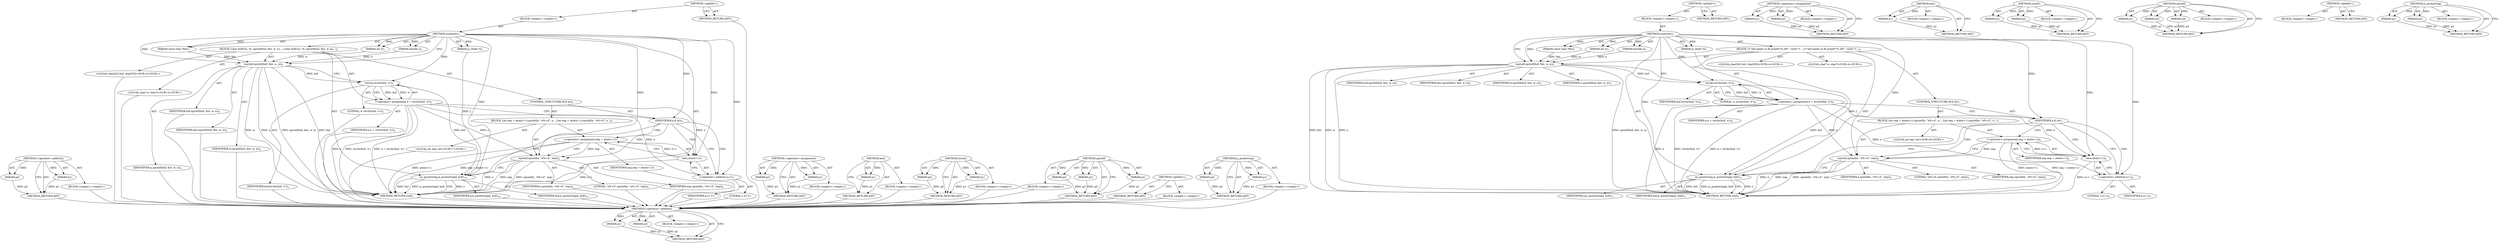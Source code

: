 digraph "js_pushstring" {
vulnerable_92 [label=<(METHOD,&lt;operator&gt;.addition)>];
vulnerable_93 [label=<(PARAM,p1)>];
vulnerable_94 [label=<(PARAM,p2)>];
vulnerable_95 [label=<(BLOCK,&lt;empty&gt;,&lt;empty&gt;)>];
vulnerable_96 [label=<(METHOD_RETURN,ANY)>];
vulnerable_6 [label=<(METHOD,&lt;global&gt;)<SUB>1</SUB>>];
vulnerable_7 [label=<(BLOCK,&lt;empty&gt;,&lt;empty&gt;)<SUB>1</SUB>>];
vulnerable_8 [label=<(METHOD,numtostr)<SUB>1</SUB>>];
vulnerable_9 [label=<(PARAM,js_State *J)<SUB>1</SUB>>];
vulnerable_10 [label=<(PARAM,const char *fmt)<SUB>1</SUB>>];
vulnerable_11 [label=<(PARAM,int w)<SUB>1</SUB>>];
vulnerable_12 [label=<(PARAM,double n)<SUB>1</SUB>>];
vulnerable_13 [label=<(BLOCK,{
	char buf[32], *e;
 	sprintf(buf, fmt, w, n);...,{
	char buf[32], *e;
 	sprintf(buf, fmt, w, n);...)<SUB>2</SUB>>];
vulnerable_14 [label="<(LOCAL,char[32] buf: char[32])<SUB>3</SUB>>"];
vulnerable_15 [label="<(LOCAL,char* e: char*)<SUB>3</SUB>>"];
vulnerable_16 [label=<(sprintf,sprintf(buf, fmt, w, n))<SUB>4</SUB>>];
vulnerable_17 [label=<(IDENTIFIER,buf,sprintf(buf, fmt, w, n))<SUB>4</SUB>>];
vulnerable_18 [label=<(IDENTIFIER,fmt,sprintf(buf, fmt, w, n))<SUB>4</SUB>>];
vulnerable_19 [label=<(IDENTIFIER,w,sprintf(buf, fmt, w, n))<SUB>4</SUB>>];
vulnerable_20 [label=<(IDENTIFIER,n,sprintf(buf, fmt, w, n))<SUB>4</SUB>>];
vulnerable_21 [label=<(&lt;operator&gt;.assignment,e = strchr(buf, 'e'))<SUB>5</SUB>>];
vulnerable_22 [label=<(IDENTIFIER,e,e = strchr(buf, 'e'))<SUB>5</SUB>>];
vulnerable_23 [label=<(strchr,strchr(buf, 'e'))<SUB>5</SUB>>];
vulnerable_24 [label=<(IDENTIFIER,buf,strchr(buf, 'e'))<SUB>5</SUB>>];
vulnerable_25 [label=<(LITERAL,'e',strchr(buf, 'e'))<SUB>5</SUB>>];
vulnerable_26 [label=<(CONTROL_STRUCTURE,IF,if (e))<SUB>6</SUB>>];
vulnerable_27 [label=<(IDENTIFIER,e,if (e))<SUB>6</SUB>>];
vulnerable_28 [label=<(BLOCK,{
		int exp = atoi(e+1);
		sprintf(e, &quot;e%+d&quot;, e...,{
		int exp = atoi(e+1);
		sprintf(e, &quot;e%+d&quot;, e...)<SUB>6</SUB>>];
vulnerable_29 [label="<(LOCAL,int exp: int)<SUB>7</SUB>>"];
vulnerable_30 [label=<(&lt;operator&gt;.assignment,exp = atoi(e+1))<SUB>7</SUB>>];
vulnerable_31 [label=<(IDENTIFIER,exp,exp = atoi(e+1))<SUB>7</SUB>>];
vulnerable_32 [label=<(atoi,atoi(e+1))<SUB>7</SUB>>];
vulnerable_33 [label=<(&lt;operator&gt;.addition,e+1)<SUB>7</SUB>>];
vulnerable_34 [label=<(IDENTIFIER,e,e+1)<SUB>7</SUB>>];
vulnerable_35 [label=<(LITERAL,1,e+1)<SUB>7</SUB>>];
vulnerable_36 [label=<(sprintf,sprintf(e, &quot;e%+d&quot;, exp))<SUB>8</SUB>>];
vulnerable_37 [label=<(IDENTIFIER,e,sprintf(e, &quot;e%+d&quot;, exp))<SUB>8</SUB>>];
vulnerable_38 [label=<(LITERAL,&quot;e%+d&quot;,sprintf(e, &quot;e%+d&quot;, exp))<SUB>8</SUB>>];
vulnerable_39 [label=<(IDENTIFIER,exp,sprintf(e, &quot;e%+d&quot;, exp))<SUB>8</SUB>>];
vulnerable_40 [label=<(js_pushstring,js_pushstring(J, buf))<SUB>10</SUB>>];
vulnerable_41 [label=<(IDENTIFIER,J,js_pushstring(J, buf))<SUB>10</SUB>>];
vulnerable_42 [label=<(IDENTIFIER,buf,js_pushstring(J, buf))<SUB>10</SUB>>];
vulnerable_43 [label=<(METHOD_RETURN,void)<SUB>1</SUB>>];
vulnerable_45 [label=<(METHOD_RETURN,ANY)<SUB>1</SUB>>];
vulnerable_78 [label=<(METHOD,&lt;operator&gt;.assignment)>];
vulnerable_79 [label=<(PARAM,p1)>];
vulnerable_80 [label=<(PARAM,p2)>];
vulnerable_81 [label=<(BLOCK,&lt;empty&gt;,&lt;empty&gt;)>];
vulnerable_82 [label=<(METHOD_RETURN,ANY)>];
vulnerable_88 [label=<(METHOD,atoi)>];
vulnerable_89 [label=<(PARAM,p1)>];
vulnerable_90 [label=<(BLOCK,&lt;empty&gt;,&lt;empty&gt;)>];
vulnerable_91 [label=<(METHOD_RETURN,ANY)>];
vulnerable_83 [label=<(METHOD,strchr)>];
vulnerable_84 [label=<(PARAM,p1)>];
vulnerable_85 [label=<(PARAM,p2)>];
vulnerable_86 [label=<(BLOCK,&lt;empty&gt;,&lt;empty&gt;)>];
vulnerable_87 [label=<(METHOD_RETURN,ANY)>];
vulnerable_72 [label=<(METHOD,sprintf)>];
vulnerable_73 [label=<(PARAM,p1)>];
vulnerable_74 [label=<(PARAM,p2)>];
vulnerable_75 [label=<(PARAM,p3)>];
vulnerable_76 [label=<(BLOCK,&lt;empty&gt;,&lt;empty&gt;)>];
vulnerable_77 [label=<(METHOD_RETURN,ANY)>];
vulnerable_66 [label=<(METHOD,&lt;global&gt;)<SUB>1</SUB>>];
vulnerable_67 [label=<(BLOCK,&lt;empty&gt;,&lt;empty&gt;)>];
vulnerable_68 [label=<(METHOD_RETURN,ANY)>];
vulnerable_97 [label=<(METHOD,js_pushstring)>];
vulnerable_98 [label=<(PARAM,p1)>];
vulnerable_99 [label=<(PARAM,p2)>];
vulnerable_100 [label=<(BLOCK,&lt;empty&gt;,&lt;empty&gt;)>];
vulnerable_101 [label=<(METHOD_RETURN,ANY)>];
fixed_92 [label=<(METHOD,&lt;operator&gt;.addition)>];
fixed_93 [label=<(PARAM,p1)>];
fixed_94 [label=<(PARAM,p2)>];
fixed_95 [label=<(BLOCK,&lt;empty&gt;,&lt;empty&gt;)>];
fixed_96 [label=<(METHOD_RETURN,ANY)>];
fixed_6 [label=<(METHOD,&lt;global&gt;)<SUB>1</SUB>>];
fixed_7 [label=<(BLOCK,&lt;empty&gt;,&lt;empty&gt;)<SUB>1</SUB>>];
fixed_8 [label=<(METHOD,numtostr)<SUB>1</SUB>>];
fixed_9 [label=<(PARAM,js_State *J)<SUB>1</SUB>>];
fixed_10 [label=<(PARAM,const char *fmt)<SUB>1</SUB>>];
fixed_11 [label=<(PARAM,int w)<SUB>1</SUB>>];
fixed_12 [label=<(PARAM,double n)<SUB>1</SUB>>];
fixed_13 [label=<(BLOCK,{
	/* buf needs to fit printf(&quot;%.20f&quot;, 1e20) */...,{
	/* buf needs to fit printf(&quot;%.20f&quot;, 1e20) */...)<SUB>2</SUB>>];
fixed_14 [label="<(LOCAL,char[50] buf: char[50])<SUB>4</SUB>>"];
fixed_15 [label="<(LOCAL,char* e: char*)<SUB>4</SUB>>"];
fixed_16 [label=<(sprintf,sprintf(buf, fmt, w, n))<SUB>5</SUB>>];
fixed_17 [label=<(IDENTIFIER,buf,sprintf(buf, fmt, w, n))<SUB>5</SUB>>];
fixed_18 [label=<(IDENTIFIER,fmt,sprintf(buf, fmt, w, n))<SUB>5</SUB>>];
fixed_19 [label=<(IDENTIFIER,w,sprintf(buf, fmt, w, n))<SUB>5</SUB>>];
fixed_20 [label=<(IDENTIFIER,n,sprintf(buf, fmt, w, n))<SUB>5</SUB>>];
fixed_21 [label=<(&lt;operator&gt;.assignment,e = strchr(buf, 'e'))<SUB>6</SUB>>];
fixed_22 [label=<(IDENTIFIER,e,e = strchr(buf, 'e'))<SUB>6</SUB>>];
fixed_23 [label=<(strchr,strchr(buf, 'e'))<SUB>6</SUB>>];
fixed_24 [label=<(IDENTIFIER,buf,strchr(buf, 'e'))<SUB>6</SUB>>];
fixed_25 [label=<(LITERAL,'e',strchr(buf, 'e'))<SUB>6</SUB>>];
fixed_26 [label=<(CONTROL_STRUCTURE,IF,if (e))<SUB>7</SUB>>];
fixed_27 [label=<(IDENTIFIER,e,if (e))<SUB>7</SUB>>];
fixed_28 [label=<(BLOCK,{
		int exp = atoi(e+1);
		sprintf(e, &quot;e%+d&quot;, e...,{
		int exp = atoi(e+1);
		sprintf(e, &quot;e%+d&quot;, e...)<SUB>7</SUB>>];
fixed_29 [label="<(LOCAL,int exp: int)<SUB>8</SUB>>"];
fixed_30 [label=<(&lt;operator&gt;.assignment,exp = atoi(e+1))<SUB>8</SUB>>];
fixed_31 [label=<(IDENTIFIER,exp,exp = atoi(e+1))<SUB>8</SUB>>];
fixed_32 [label=<(atoi,atoi(e+1))<SUB>8</SUB>>];
fixed_33 [label=<(&lt;operator&gt;.addition,e+1)<SUB>8</SUB>>];
fixed_34 [label=<(IDENTIFIER,e,e+1)<SUB>8</SUB>>];
fixed_35 [label=<(LITERAL,1,e+1)<SUB>8</SUB>>];
fixed_36 [label=<(sprintf,sprintf(e, &quot;e%+d&quot;, exp))<SUB>9</SUB>>];
fixed_37 [label=<(IDENTIFIER,e,sprintf(e, &quot;e%+d&quot;, exp))<SUB>9</SUB>>];
fixed_38 [label=<(LITERAL,&quot;e%+d&quot;,sprintf(e, &quot;e%+d&quot;, exp))<SUB>9</SUB>>];
fixed_39 [label=<(IDENTIFIER,exp,sprintf(e, &quot;e%+d&quot;, exp))<SUB>9</SUB>>];
fixed_40 [label=<(js_pushstring,js_pushstring(J, buf))<SUB>11</SUB>>];
fixed_41 [label=<(IDENTIFIER,J,js_pushstring(J, buf))<SUB>11</SUB>>];
fixed_42 [label=<(IDENTIFIER,buf,js_pushstring(J, buf))<SUB>11</SUB>>];
fixed_43 [label=<(METHOD_RETURN,void)<SUB>1</SUB>>];
fixed_45 [label=<(METHOD_RETURN,ANY)<SUB>1</SUB>>];
fixed_78 [label=<(METHOD,&lt;operator&gt;.assignment)>];
fixed_79 [label=<(PARAM,p1)>];
fixed_80 [label=<(PARAM,p2)>];
fixed_81 [label=<(BLOCK,&lt;empty&gt;,&lt;empty&gt;)>];
fixed_82 [label=<(METHOD_RETURN,ANY)>];
fixed_88 [label=<(METHOD,atoi)>];
fixed_89 [label=<(PARAM,p1)>];
fixed_90 [label=<(BLOCK,&lt;empty&gt;,&lt;empty&gt;)>];
fixed_91 [label=<(METHOD_RETURN,ANY)>];
fixed_83 [label=<(METHOD,strchr)>];
fixed_84 [label=<(PARAM,p1)>];
fixed_85 [label=<(PARAM,p2)>];
fixed_86 [label=<(BLOCK,&lt;empty&gt;,&lt;empty&gt;)>];
fixed_87 [label=<(METHOD_RETURN,ANY)>];
fixed_72 [label=<(METHOD,sprintf)>];
fixed_73 [label=<(PARAM,p1)>];
fixed_74 [label=<(PARAM,p2)>];
fixed_75 [label=<(PARAM,p3)>];
fixed_76 [label=<(BLOCK,&lt;empty&gt;,&lt;empty&gt;)>];
fixed_77 [label=<(METHOD_RETURN,ANY)>];
fixed_66 [label=<(METHOD,&lt;global&gt;)<SUB>1</SUB>>];
fixed_67 [label=<(BLOCK,&lt;empty&gt;,&lt;empty&gt;)>];
fixed_68 [label=<(METHOD_RETURN,ANY)>];
fixed_97 [label=<(METHOD,js_pushstring)>];
fixed_98 [label=<(PARAM,p1)>];
fixed_99 [label=<(PARAM,p2)>];
fixed_100 [label=<(BLOCK,&lt;empty&gt;,&lt;empty&gt;)>];
fixed_101 [label=<(METHOD_RETURN,ANY)>];
vulnerable_92 -> vulnerable_93  [key=0, label="AST: "];
vulnerable_92 -> vulnerable_93  [key=1, label="DDG: "];
vulnerable_92 -> vulnerable_95  [key=0, label="AST: "];
vulnerable_92 -> vulnerable_94  [key=0, label="AST: "];
vulnerable_92 -> vulnerable_94  [key=1, label="DDG: "];
vulnerable_92 -> vulnerable_96  [key=0, label="AST: "];
vulnerable_92 -> vulnerable_96  [key=1, label="CFG: "];
vulnerable_93 -> vulnerable_96  [key=0, label="DDG: p1"];
vulnerable_94 -> vulnerable_96  [key=0, label="DDG: p2"];
vulnerable_95 -> fixed_92  [key=0];
vulnerable_96 -> fixed_92  [key=0];
vulnerable_6 -> vulnerable_7  [key=0, label="AST: "];
vulnerable_6 -> vulnerable_45  [key=0, label="AST: "];
vulnerable_6 -> vulnerable_45  [key=1, label="CFG: "];
vulnerable_7 -> vulnerable_8  [key=0, label="AST: "];
vulnerable_8 -> vulnerable_9  [key=0, label="AST: "];
vulnerable_8 -> vulnerable_9  [key=1, label="DDG: "];
vulnerable_8 -> vulnerable_10  [key=0, label="AST: "];
vulnerable_8 -> vulnerable_10  [key=1, label="DDG: "];
vulnerable_8 -> vulnerable_11  [key=0, label="AST: "];
vulnerable_8 -> vulnerable_11  [key=1, label="DDG: "];
vulnerable_8 -> vulnerable_12  [key=0, label="AST: "];
vulnerable_8 -> vulnerable_12  [key=1, label="DDG: "];
vulnerable_8 -> vulnerable_13  [key=0, label="AST: "];
vulnerable_8 -> vulnerable_43  [key=0, label="AST: "];
vulnerable_8 -> vulnerable_16  [key=0, label="CFG: "];
vulnerable_8 -> vulnerable_16  [key=1, label="DDG: "];
vulnerable_8 -> vulnerable_27  [key=0, label="DDG: "];
vulnerable_8 -> vulnerable_40  [key=0, label="DDG: "];
vulnerable_8 -> vulnerable_23  [key=0, label="DDG: "];
vulnerable_8 -> vulnerable_36  [key=0, label="DDG: "];
vulnerable_8 -> vulnerable_32  [key=0, label="DDG: "];
vulnerable_8 -> vulnerable_33  [key=0, label="DDG: "];
vulnerable_9 -> vulnerable_40  [key=0, label="DDG: J"];
vulnerable_10 -> vulnerable_16  [key=0, label="DDG: fmt"];
vulnerable_11 -> vulnerable_16  [key=0, label="DDG: w"];
vulnerable_12 -> vulnerable_16  [key=0, label="DDG: n"];
vulnerable_13 -> vulnerable_14  [key=0, label="AST: "];
vulnerable_13 -> vulnerable_15  [key=0, label="AST: "];
vulnerable_13 -> vulnerable_16  [key=0, label="AST: "];
vulnerable_13 -> vulnerable_21  [key=0, label="AST: "];
vulnerable_13 -> vulnerable_26  [key=0, label="AST: "];
vulnerable_13 -> vulnerable_40  [key=0, label="AST: "];
vulnerable_14 -> fixed_92  [key=0];
vulnerable_15 -> fixed_92  [key=0];
vulnerable_16 -> vulnerable_17  [key=0, label="AST: "];
vulnerable_16 -> vulnerable_18  [key=0, label="AST: "];
vulnerable_16 -> vulnerable_19  [key=0, label="AST: "];
vulnerable_16 -> vulnerable_20  [key=0, label="AST: "];
vulnerable_16 -> vulnerable_23  [key=0, label="CFG: "];
vulnerable_16 -> vulnerable_23  [key=1, label="DDG: buf"];
vulnerable_16 -> vulnerable_43  [key=0, label="DDG: fmt"];
vulnerable_16 -> vulnerable_43  [key=1, label="DDG: w"];
vulnerable_16 -> vulnerable_43  [key=2, label="DDG: n"];
vulnerable_16 -> vulnerable_43  [key=3, label="DDG: sprintf(buf, fmt, w, n)"];
vulnerable_17 -> fixed_92  [key=0];
vulnerable_18 -> fixed_92  [key=0];
vulnerable_19 -> fixed_92  [key=0];
vulnerable_20 -> fixed_92  [key=0];
vulnerable_21 -> vulnerable_22  [key=0, label="AST: "];
vulnerable_21 -> vulnerable_23  [key=0, label="AST: "];
vulnerable_21 -> vulnerable_27  [key=0, label="CFG: "];
vulnerable_21 -> vulnerable_43  [key=0, label="DDG: e"];
vulnerable_21 -> vulnerable_43  [key=1, label="DDG: strchr(buf, 'e')"];
vulnerable_21 -> vulnerable_43  [key=2, label="DDG: e = strchr(buf, 'e')"];
vulnerable_21 -> vulnerable_36  [key=0, label="DDG: e"];
vulnerable_21 -> vulnerable_32  [key=0, label="DDG: e"];
vulnerable_21 -> vulnerable_33  [key=0, label="DDG: e"];
vulnerable_22 -> fixed_92  [key=0];
vulnerable_23 -> vulnerable_24  [key=0, label="AST: "];
vulnerable_23 -> vulnerable_25  [key=0, label="AST: "];
vulnerable_23 -> vulnerable_21  [key=0, label="CFG: "];
vulnerable_23 -> vulnerable_21  [key=1, label="DDG: buf"];
vulnerable_23 -> vulnerable_21  [key=2, label="DDG: 'e'"];
vulnerable_23 -> vulnerable_40  [key=0, label="DDG: buf"];
vulnerable_24 -> fixed_92  [key=0];
vulnerable_25 -> fixed_92  [key=0];
vulnerable_26 -> vulnerable_27  [key=0, label="AST: "];
vulnerable_26 -> vulnerable_28  [key=0, label="AST: "];
vulnerable_27 -> vulnerable_33  [key=0, label="CFG: "];
vulnerable_27 -> vulnerable_33  [key=1, label="CDG: "];
vulnerable_27 -> vulnerable_40  [key=0, label="CFG: "];
vulnerable_27 -> vulnerable_30  [key=0, label="CDG: "];
vulnerable_27 -> vulnerable_32  [key=0, label="CDG: "];
vulnerable_27 -> vulnerable_36  [key=0, label="CDG: "];
vulnerable_28 -> vulnerable_29  [key=0, label="AST: "];
vulnerable_28 -> vulnerable_30  [key=0, label="AST: "];
vulnerable_28 -> vulnerable_36  [key=0, label="AST: "];
vulnerable_29 -> fixed_92  [key=0];
vulnerable_30 -> vulnerable_31  [key=0, label="AST: "];
vulnerable_30 -> vulnerable_32  [key=0, label="AST: "];
vulnerable_30 -> vulnerable_36  [key=0, label="CFG: "];
vulnerable_30 -> vulnerable_36  [key=1, label="DDG: exp"];
vulnerable_30 -> vulnerable_43  [key=0, label="DDG: atoi(e+1)"];
vulnerable_30 -> vulnerable_43  [key=1, label="DDG: exp = atoi(e+1)"];
vulnerable_31 -> fixed_92  [key=0];
vulnerable_32 -> vulnerable_33  [key=0, label="AST: "];
vulnerable_32 -> vulnerable_30  [key=0, label="CFG: "];
vulnerable_32 -> vulnerable_30  [key=1, label="DDG: e+1"];
vulnerable_32 -> vulnerable_43  [key=0, label="DDG: e+1"];
vulnerable_33 -> vulnerable_34  [key=0, label="AST: "];
vulnerable_33 -> vulnerable_35  [key=0, label="AST: "];
vulnerable_33 -> vulnerable_32  [key=0, label="CFG: "];
vulnerable_34 -> fixed_92  [key=0];
vulnerable_35 -> fixed_92  [key=0];
vulnerable_36 -> vulnerable_37  [key=0, label="AST: "];
vulnerable_36 -> vulnerable_38  [key=0, label="AST: "];
vulnerable_36 -> vulnerable_39  [key=0, label="AST: "];
vulnerable_36 -> vulnerable_40  [key=0, label="CFG: "];
vulnerable_36 -> vulnerable_43  [key=0, label="DDG: e"];
vulnerable_36 -> vulnerable_43  [key=1, label="DDG: exp"];
vulnerable_36 -> vulnerable_43  [key=2, label="DDG: sprintf(e, &quot;e%+d&quot;, exp)"];
vulnerable_37 -> fixed_92  [key=0];
vulnerable_38 -> fixed_92  [key=0];
vulnerable_39 -> fixed_92  [key=0];
vulnerable_40 -> vulnerable_41  [key=0, label="AST: "];
vulnerable_40 -> vulnerable_42  [key=0, label="AST: "];
vulnerable_40 -> vulnerable_43  [key=0, label="CFG: "];
vulnerable_40 -> vulnerable_43  [key=1, label="DDG: J"];
vulnerable_40 -> vulnerable_43  [key=2, label="DDG: buf"];
vulnerable_40 -> vulnerable_43  [key=3, label="DDG: js_pushstring(J, buf)"];
vulnerable_41 -> fixed_92  [key=0];
vulnerable_42 -> fixed_92  [key=0];
vulnerable_43 -> fixed_92  [key=0];
vulnerable_45 -> fixed_92  [key=0];
vulnerable_78 -> vulnerable_79  [key=0, label="AST: "];
vulnerable_78 -> vulnerable_79  [key=1, label="DDG: "];
vulnerable_78 -> vulnerable_81  [key=0, label="AST: "];
vulnerable_78 -> vulnerable_80  [key=0, label="AST: "];
vulnerable_78 -> vulnerable_80  [key=1, label="DDG: "];
vulnerable_78 -> vulnerable_82  [key=0, label="AST: "];
vulnerable_78 -> vulnerable_82  [key=1, label="CFG: "];
vulnerable_79 -> vulnerable_82  [key=0, label="DDG: p1"];
vulnerable_80 -> vulnerable_82  [key=0, label="DDG: p2"];
vulnerable_81 -> fixed_92  [key=0];
vulnerable_82 -> fixed_92  [key=0];
vulnerable_88 -> vulnerable_89  [key=0, label="AST: "];
vulnerable_88 -> vulnerable_89  [key=1, label="DDG: "];
vulnerable_88 -> vulnerable_90  [key=0, label="AST: "];
vulnerable_88 -> vulnerable_91  [key=0, label="AST: "];
vulnerable_88 -> vulnerable_91  [key=1, label="CFG: "];
vulnerable_89 -> vulnerable_91  [key=0, label="DDG: p1"];
vulnerable_90 -> fixed_92  [key=0];
vulnerable_91 -> fixed_92  [key=0];
vulnerable_83 -> vulnerable_84  [key=0, label="AST: "];
vulnerable_83 -> vulnerable_84  [key=1, label="DDG: "];
vulnerable_83 -> vulnerable_86  [key=0, label="AST: "];
vulnerable_83 -> vulnerable_85  [key=0, label="AST: "];
vulnerable_83 -> vulnerable_85  [key=1, label="DDG: "];
vulnerable_83 -> vulnerable_87  [key=0, label="AST: "];
vulnerable_83 -> vulnerable_87  [key=1, label="CFG: "];
vulnerable_84 -> vulnerable_87  [key=0, label="DDG: p1"];
vulnerable_85 -> vulnerable_87  [key=0, label="DDG: p2"];
vulnerable_86 -> fixed_92  [key=0];
vulnerable_87 -> fixed_92  [key=0];
vulnerable_72 -> vulnerable_73  [key=0, label="AST: "];
vulnerable_72 -> vulnerable_73  [key=1, label="DDG: "];
vulnerable_72 -> vulnerable_76  [key=0, label="AST: "];
vulnerable_72 -> vulnerable_74  [key=0, label="AST: "];
vulnerable_72 -> vulnerable_74  [key=1, label="DDG: "];
vulnerable_72 -> vulnerable_77  [key=0, label="AST: "];
vulnerable_72 -> vulnerable_77  [key=1, label="CFG: "];
vulnerable_72 -> vulnerable_75  [key=0, label="AST: "];
vulnerable_72 -> vulnerable_75  [key=1, label="DDG: "];
vulnerable_73 -> vulnerable_77  [key=0, label="DDG: p1"];
vulnerable_74 -> vulnerable_77  [key=0, label="DDG: p2"];
vulnerable_75 -> vulnerable_77  [key=0, label="DDG: p3"];
vulnerable_76 -> fixed_92  [key=0];
vulnerable_77 -> fixed_92  [key=0];
vulnerable_66 -> vulnerable_67  [key=0, label="AST: "];
vulnerable_66 -> vulnerable_68  [key=0, label="AST: "];
vulnerable_66 -> vulnerable_68  [key=1, label="CFG: "];
vulnerable_67 -> fixed_92  [key=0];
vulnerable_68 -> fixed_92  [key=0];
vulnerable_97 -> vulnerable_98  [key=0, label="AST: "];
vulnerable_97 -> vulnerable_98  [key=1, label="DDG: "];
vulnerable_97 -> vulnerable_100  [key=0, label="AST: "];
vulnerable_97 -> vulnerable_99  [key=0, label="AST: "];
vulnerable_97 -> vulnerable_99  [key=1, label="DDG: "];
vulnerable_97 -> vulnerable_101  [key=0, label="AST: "];
vulnerable_97 -> vulnerable_101  [key=1, label="CFG: "];
vulnerable_98 -> vulnerable_101  [key=0, label="DDG: p1"];
vulnerable_99 -> vulnerable_101  [key=0, label="DDG: p2"];
vulnerable_100 -> fixed_92  [key=0];
vulnerable_101 -> fixed_92  [key=0];
fixed_92 -> fixed_93  [key=0, label="AST: "];
fixed_92 -> fixed_93  [key=1, label="DDG: "];
fixed_92 -> fixed_95  [key=0, label="AST: "];
fixed_92 -> fixed_94  [key=0, label="AST: "];
fixed_92 -> fixed_94  [key=1, label="DDG: "];
fixed_92 -> fixed_96  [key=0, label="AST: "];
fixed_92 -> fixed_96  [key=1, label="CFG: "];
fixed_93 -> fixed_96  [key=0, label="DDG: p1"];
fixed_94 -> fixed_96  [key=0, label="DDG: p2"];
fixed_6 -> fixed_7  [key=0, label="AST: "];
fixed_6 -> fixed_45  [key=0, label="AST: "];
fixed_6 -> fixed_45  [key=1, label="CFG: "];
fixed_7 -> fixed_8  [key=0, label="AST: "];
fixed_8 -> fixed_9  [key=0, label="AST: "];
fixed_8 -> fixed_9  [key=1, label="DDG: "];
fixed_8 -> fixed_10  [key=0, label="AST: "];
fixed_8 -> fixed_10  [key=1, label="DDG: "];
fixed_8 -> fixed_11  [key=0, label="AST: "];
fixed_8 -> fixed_11  [key=1, label="DDG: "];
fixed_8 -> fixed_12  [key=0, label="AST: "];
fixed_8 -> fixed_12  [key=1, label="DDG: "];
fixed_8 -> fixed_13  [key=0, label="AST: "];
fixed_8 -> fixed_43  [key=0, label="AST: "];
fixed_8 -> fixed_16  [key=0, label="CFG: "];
fixed_8 -> fixed_16  [key=1, label="DDG: "];
fixed_8 -> fixed_27  [key=0, label="DDG: "];
fixed_8 -> fixed_40  [key=0, label="DDG: "];
fixed_8 -> fixed_23  [key=0, label="DDG: "];
fixed_8 -> fixed_36  [key=0, label="DDG: "];
fixed_8 -> fixed_32  [key=0, label="DDG: "];
fixed_8 -> fixed_33  [key=0, label="DDG: "];
fixed_9 -> fixed_40  [key=0, label="DDG: J"];
fixed_10 -> fixed_16  [key=0, label="DDG: fmt"];
fixed_11 -> fixed_16  [key=0, label="DDG: w"];
fixed_12 -> fixed_16  [key=0, label="DDG: n"];
fixed_13 -> fixed_14  [key=0, label="AST: "];
fixed_13 -> fixed_15  [key=0, label="AST: "];
fixed_13 -> fixed_16  [key=0, label="AST: "];
fixed_13 -> fixed_21  [key=0, label="AST: "];
fixed_13 -> fixed_26  [key=0, label="AST: "];
fixed_13 -> fixed_40  [key=0, label="AST: "];
fixed_16 -> fixed_17  [key=0, label="AST: "];
fixed_16 -> fixed_18  [key=0, label="AST: "];
fixed_16 -> fixed_19  [key=0, label="AST: "];
fixed_16 -> fixed_20  [key=0, label="AST: "];
fixed_16 -> fixed_23  [key=0, label="CFG: "];
fixed_16 -> fixed_23  [key=1, label="DDG: buf"];
fixed_16 -> fixed_43  [key=0, label="DDG: fmt"];
fixed_16 -> fixed_43  [key=1, label="DDG: w"];
fixed_16 -> fixed_43  [key=2, label="DDG: n"];
fixed_16 -> fixed_43  [key=3, label="DDG: sprintf(buf, fmt, w, n)"];
fixed_21 -> fixed_22  [key=0, label="AST: "];
fixed_21 -> fixed_23  [key=0, label="AST: "];
fixed_21 -> fixed_27  [key=0, label="CFG: "];
fixed_21 -> fixed_43  [key=0, label="DDG: e"];
fixed_21 -> fixed_43  [key=1, label="DDG: strchr(buf, 'e')"];
fixed_21 -> fixed_43  [key=2, label="DDG: e = strchr(buf, 'e')"];
fixed_21 -> fixed_36  [key=0, label="DDG: e"];
fixed_21 -> fixed_32  [key=0, label="DDG: e"];
fixed_21 -> fixed_33  [key=0, label="DDG: e"];
fixed_23 -> fixed_24  [key=0, label="AST: "];
fixed_23 -> fixed_25  [key=0, label="AST: "];
fixed_23 -> fixed_21  [key=0, label="CFG: "];
fixed_23 -> fixed_21  [key=1, label="DDG: buf"];
fixed_23 -> fixed_21  [key=2, label="DDG: 'e'"];
fixed_23 -> fixed_40  [key=0, label="DDG: buf"];
fixed_26 -> fixed_27  [key=0, label="AST: "];
fixed_26 -> fixed_28  [key=0, label="AST: "];
fixed_27 -> fixed_33  [key=0, label="CFG: "];
fixed_27 -> fixed_33  [key=1, label="CDG: "];
fixed_27 -> fixed_40  [key=0, label="CFG: "];
fixed_27 -> fixed_30  [key=0, label="CDG: "];
fixed_27 -> fixed_32  [key=0, label="CDG: "];
fixed_27 -> fixed_36  [key=0, label="CDG: "];
fixed_28 -> fixed_29  [key=0, label="AST: "];
fixed_28 -> fixed_30  [key=0, label="AST: "];
fixed_28 -> fixed_36  [key=0, label="AST: "];
fixed_30 -> fixed_31  [key=0, label="AST: "];
fixed_30 -> fixed_32  [key=0, label="AST: "];
fixed_30 -> fixed_36  [key=0, label="CFG: "];
fixed_30 -> fixed_36  [key=1, label="DDG: exp"];
fixed_30 -> fixed_43  [key=0, label="DDG: atoi(e+1)"];
fixed_30 -> fixed_43  [key=1, label="DDG: exp = atoi(e+1)"];
fixed_32 -> fixed_33  [key=0, label="AST: "];
fixed_32 -> fixed_30  [key=0, label="CFG: "];
fixed_32 -> fixed_30  [key=1, label="DDG: e+1"];
fixed_32 -> fixed_43  [key=0, label="DDG: e+1"];
fixed_33 -> fixed_34  [key=0, label="AST: "];
fixed_33 -> fixed_35  [key=0, label="AST: "];
fixed_33 -> fixed_32  [key=0, label="CFG: "];
fixed_36 -> fixed_37  [key=0, label="AST: "];
fixed_36 -> fixed_38  [key=0, label="AST: "];
fixed_36 -> fixed_39  [key=0, label="AST: "];
fixed_36 -> fixed_40  [key=0, label="CFG: "];
fixed_36 -> fixed_43  [key=0, label="DDG: e"];
fixed_36 -> fixed_43  [key=1, label="DDG: exp"];
fixed_36 -> fixed_43  [key=2, label="DDG: sprintf(e, &quot;e%+d&quot;, exp)"];
fixed_40 -> fixed_41  [key=0, label="AST: "];
fixed_40 -> fixed_42  [key=0, label="AST: "];
fixed_40 -> fixed_43  [key=0, label="CFG: "];
fixed_40 -> fixed_43  [key=1, label="DDG: J"];
fixed_40 -> fixed_43  [key=2, label="DDG: buf"];
fixed_40 -> fixed_43  [key=3, label="DDG: js_pushstring(J, buf)"];
fixed_78 -> fixed_79  [key=0, label="AST: "];
fixed_78 -> fixed_79  [key=1, label="DDG: "];
fixed_78 -> fixed_81  [key=0, label="AST: "];
fixed_78 -> fixed_80  [key=0, label="AST: "];
fixed_78 -> fixed_80  [key=1, label="DDG: "];
fixed_78 -> fixed_82  [key=0, label="AST: "];
fixed_78 -> fixed_82  [key=1, label="CFG: "];
fixed_79 -> fixed_82  [key=0, label="DDG: p1"];
fixed_80 -> fixed_82  [key=0, label="DDG: p2"];
fixed_88 -> fixed_89  [key=0, label="AST: "];
fixed_88 -> fixed_89  [key=1, label="DDG: "];
fixed_88 -> fixed_90  [key=0, label="AST: "];
fixed_88 -> fixed_91  [key=0, label="AST: "];
fixed_88 -> fixed_91  [key=1, label="CFG: "];
fixed_89 -> fixed_91  [key=0, label="DDG: p1"];
fixed_83 -> fixed_84  [key=0, label="AST: "];
fixed_83 -> fixed_84  [key=1, label="DDG: "];
fixed_83 -> fixed_86  [key=0, label="AST: "];
fixed_83 -> fixed_85  [key=0, label="AST: "];
fixed_83 -> fixed_85  [key=1, label="DDG: "];
fixed_83 -> fixed_87  [key=0, label="AST: "];
fixed_83 -> fixed_87  [key=1, label="CFG: "];
fixed_84 -> fixed_87  [key=0, label="DDG: p1"];
fixed_85 -> fixed_87  [key=0, label="DDG: p2"];
fixed_72 -> fixed_73  [key=0, label="AST: "];
fixed_72 -> fixed_73  [key=1, label="DDG: "];
fixed_72 -> fixed_76  [key=0, label="AST: "];
fixed_72 -> fixed_74  [key=0, label="AST: "];
fixed_72 -> fixed_74  [key=1, label="DDG: "];
fixed_72 -> fixed_77  [key=0, label="AST: "];
fixed_72 -> fixed_77  [key=1, label="CFG: "];
fixed_72 -> fixed_75  [key=0, label="AST: "];
fixed_72 -> fixed_75  [key=1, label="DDG: "];
fixed_73 -> fixed_77  [key=0, label="DDG: p1"];
fixed_74 -> fixed_77  [key=0, label="DDG: p2"];
fixed_75 -> fixed_77  [key=0, label="DDG: p3"];
fixed_66 -> fixed_67  [key=0, label="AST: "];
fixed_66 -> fixed_68  [key=0, label="AST: "];
fixed_66 -> fixed_68  [key=1, label="CFG: "];
fixed_97 -> fixed_98  [key=0, label="AST: "];
fixed_97 -> fixed_98  [key=1, label="DDG: "];
fixed_97 -> fixed_100  [key=0, label="AST: "];
fixed_97 -> fixed_99  [key=0, label="AST: "];
fixed_97 -> fixed_99  [key=1, label="DDG: "];
fixed_97 -> fixed_101  [key=0, label="AST: "];
fixed_97 -> fixed_101  [key=1, label="CFG: "];
fixed_98 -> fixed_101  [key=0, label="DDG: p1"];
fixed_99 -> fixed_101  [key=0, label="DDG: p2"];
}

